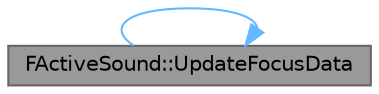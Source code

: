digraph "FActiveSound::UpdateFocusData"
{
 // INTERACTIVE_SVG=YES
 // LATEX_PDF_SIZE
  bgcolor="transparent";
  edge [fontname=Helvetica,fontsize=10,labelfontname=Helvetica,labelfontsize=10];
  node [fontname=Helvetica,fontsize=10,shape=box,height=0.2,width=0.4];
  rankdir="LR";
  Node1 [id="Node000001",label="FActiveSound::UpdateFocusData",height=0.2,width=0.4,color="gray40", fillcolor="grey60", style="filled", fontcolor="black",tooltip="Updates the provided focus data using the local."];
  Node1 -> Node1 [id="edge1_Node000001_Node000001",color="steelblue1",style="solid",tooltip=" "];
}
